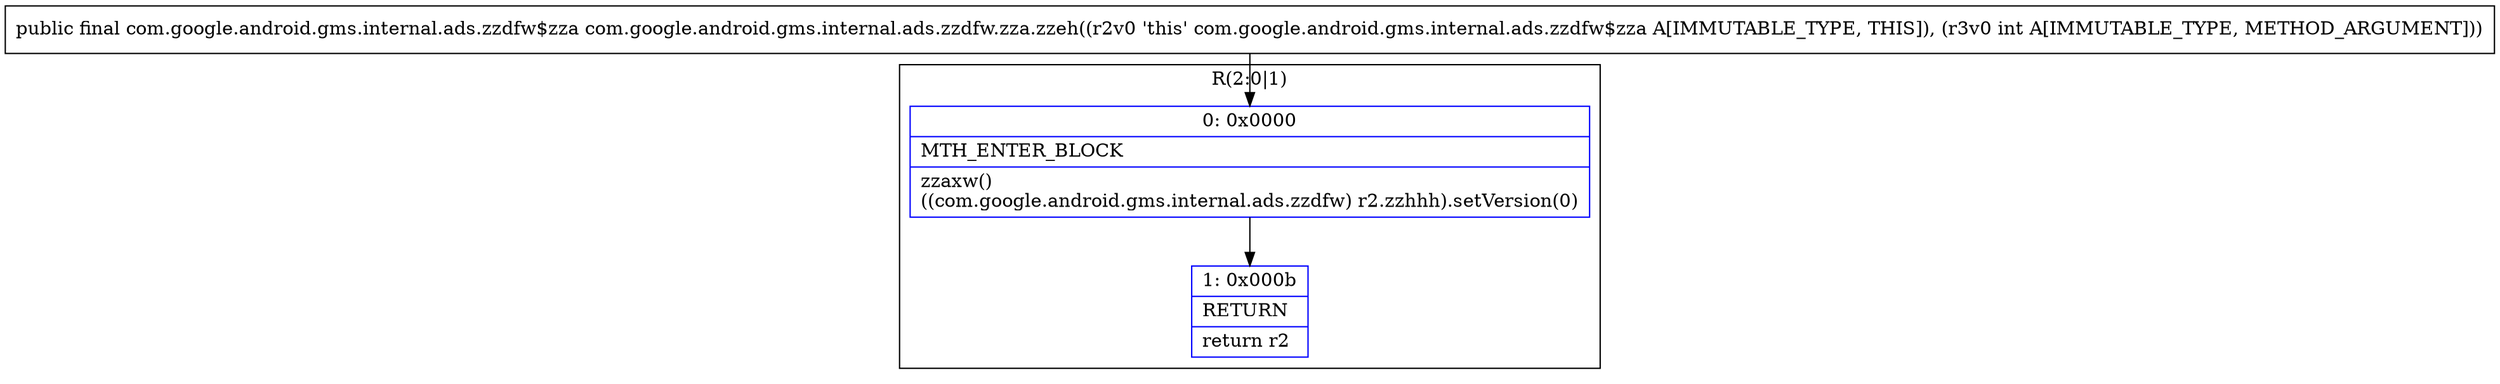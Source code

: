 digraph "CFG forcom.google.android.gms.internal.ads.zzdfw.zza.zzeh(I)Lcom\/google\/android\/gms\/internal\/ads\/zzdfw$zza;" {
subgraph cluster_Region_285726800 {
label = "R(2:0|1)";
node [shape=record,color=blue];
Node_0 [shape=record,label="{0\:\ 0x0000|MTH_ENTER_BLOCK\l|zzaxw()\l((com.google.android.gms.internal.ads.zzdfw) r2.zzhhh).setVersion(0)\l}"];
Node_1 [shape=record,label="{1\:\ 0x000b|RETURN\l|return r2\l}"];
}
MethodNode[shape=record,label="{public final com.google.android.gms.internal.ads.zzdfw$zza com.google.android.gms.internal.ads.zzdfw.zza.zzeh((r2v0 'this' com.google.android.gms.internal.ads.zzdfw$zza A[IMMUTABLE_TYPE, THIS]), (r3v0 int A[IMMUTABLE_TYPE, METHOD_ARGUMENT])) }"];
MethodNode -> Node_0;
Node_0 -> Node_1;
}

